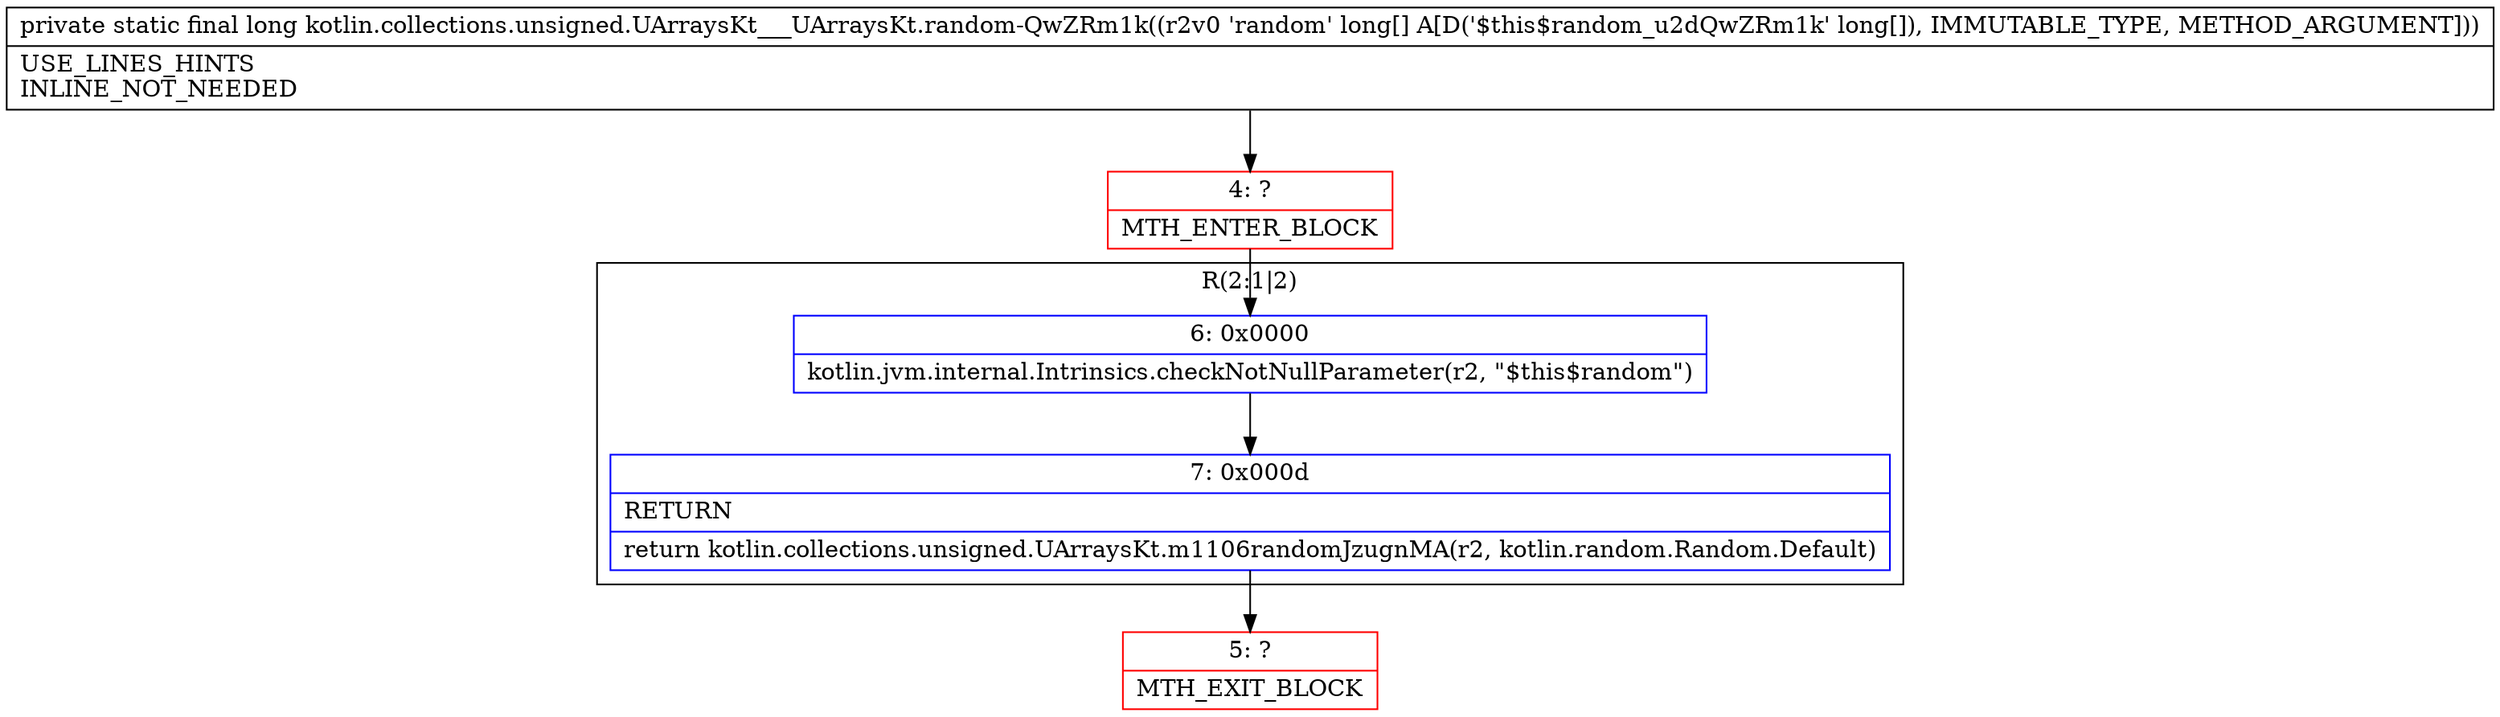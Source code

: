 digraph "CFG forkotlin.collections.unsigned.UArraysKt___UArraysKt.random\-QwZRm1k([J)J" {
subgraph cluster_Region_1802820615 {
label = "R(2:1|2)";
node [shape=record,color=blue];
Node_6 [shape=record,label="{6\:\ 0x0000|kotlin.jvm.internal.Intrinsics.checkNotNullParameter(r2, \"$this$random\")\l}"];
Node_7 [shape=record,label="{7\:\ 0x000d|RETURN\l|return kotlin.collections.unsigned.UArraysKt.m1106randomJzugnMA(r2, kotlin.random.Random.Default)\l}"];
}
Node_4 [shape=record,color=red,label="{4\:\ ?|MTH_ENTER_BLOCK\l}"];
Node_5 [shape=record,color=red,label="{5\:\ ?|MTH_EXIT_BLOCK\l}"];
MethodNode[shape=record,label="{private static final long kotlin.collections.unsigned.UArraysKt___UArraysKt.random\-QwZRm1k((r2v0 'random' long[] A[D('$this$random_u2dQwZRm1k' long[]), IMMUTABLE_TYPE, METHOD_ARGUMENT]))  | USE_LINES_HINTS\lINLINE_NOT_NEEDED\l}"];
MethodNode -> Node_4;Node_6 -> Node_7;
Node_7 -> Node_5;
Node_4 -> Node_6;
}

